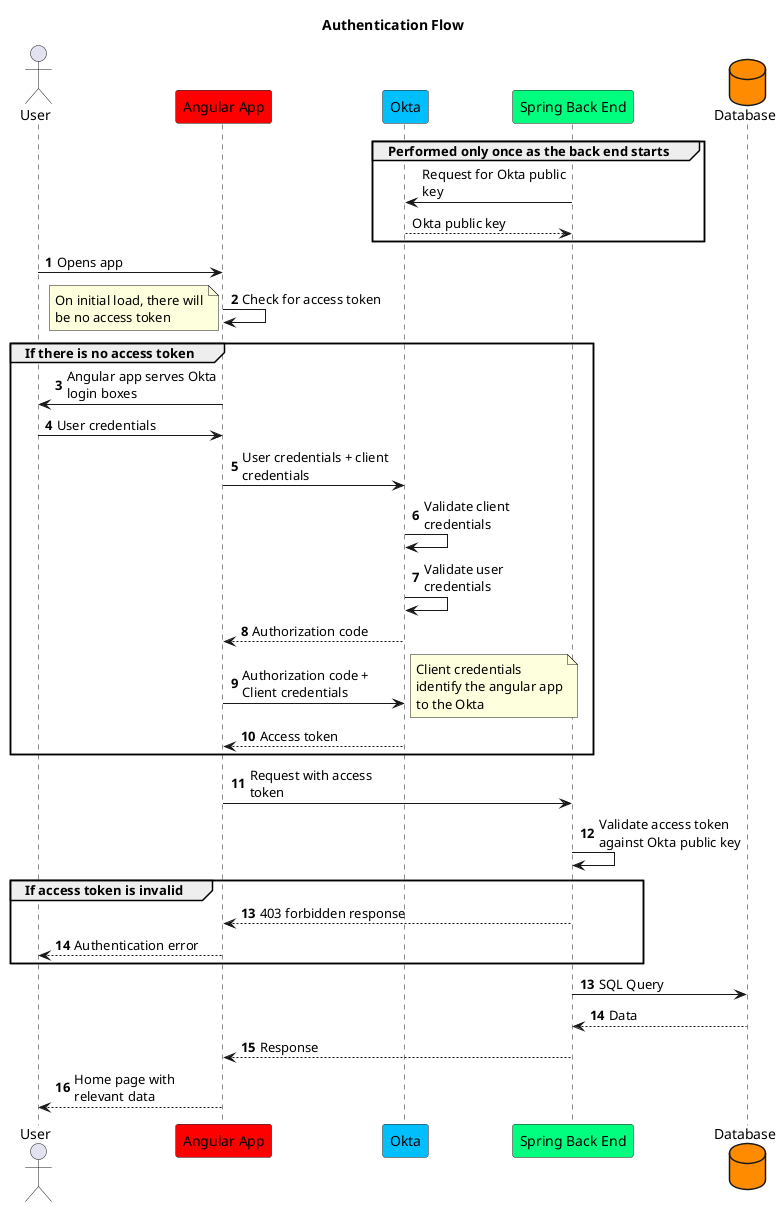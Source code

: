 @startuml
autonumber
skinparam WrapWidth 150
skinparam MaxMessageSize 150

title Authentication Flow
actor User as user
participant "Angular App" as app #red
participant Okta as okta #deepskyblue
participant "Spring Back End" as back #springgreen
database Database as db #darkorange

autonumber stop
group Performed only once as the back end starts
    back -> okta: Request for Okta public key
    okta --> back: Okta public key
end

autonumber
user -> app: Opens app
app -> app: Check for access token
note left: On initial load, there will be no access token

group If there is no access token
    app -> user: Angular app serves Okta login boxes
    user -> app: User credentials
    app -> okta: User credentials + client credentials
    okta -> okta: Validate client credentials
    okta -> okta: Validate user credentials
    okta --> app: Authorization code
    app -> okta: Authorization code + Client credentials
    note right: Client credentials identify the angular app to the Okta
    okta --> app: Access token
end

app -> back: Request with access token
back -> back: Validate access token against Okta public key

group If access token is invalid
    back --> app: 403 forbidden response
    app --> user: Authentication error
end

autonumber 13
back -> db: SQL Query
db --> back: Data
back --> app: Response
app --> user: Home page with relevant data
@enduml
